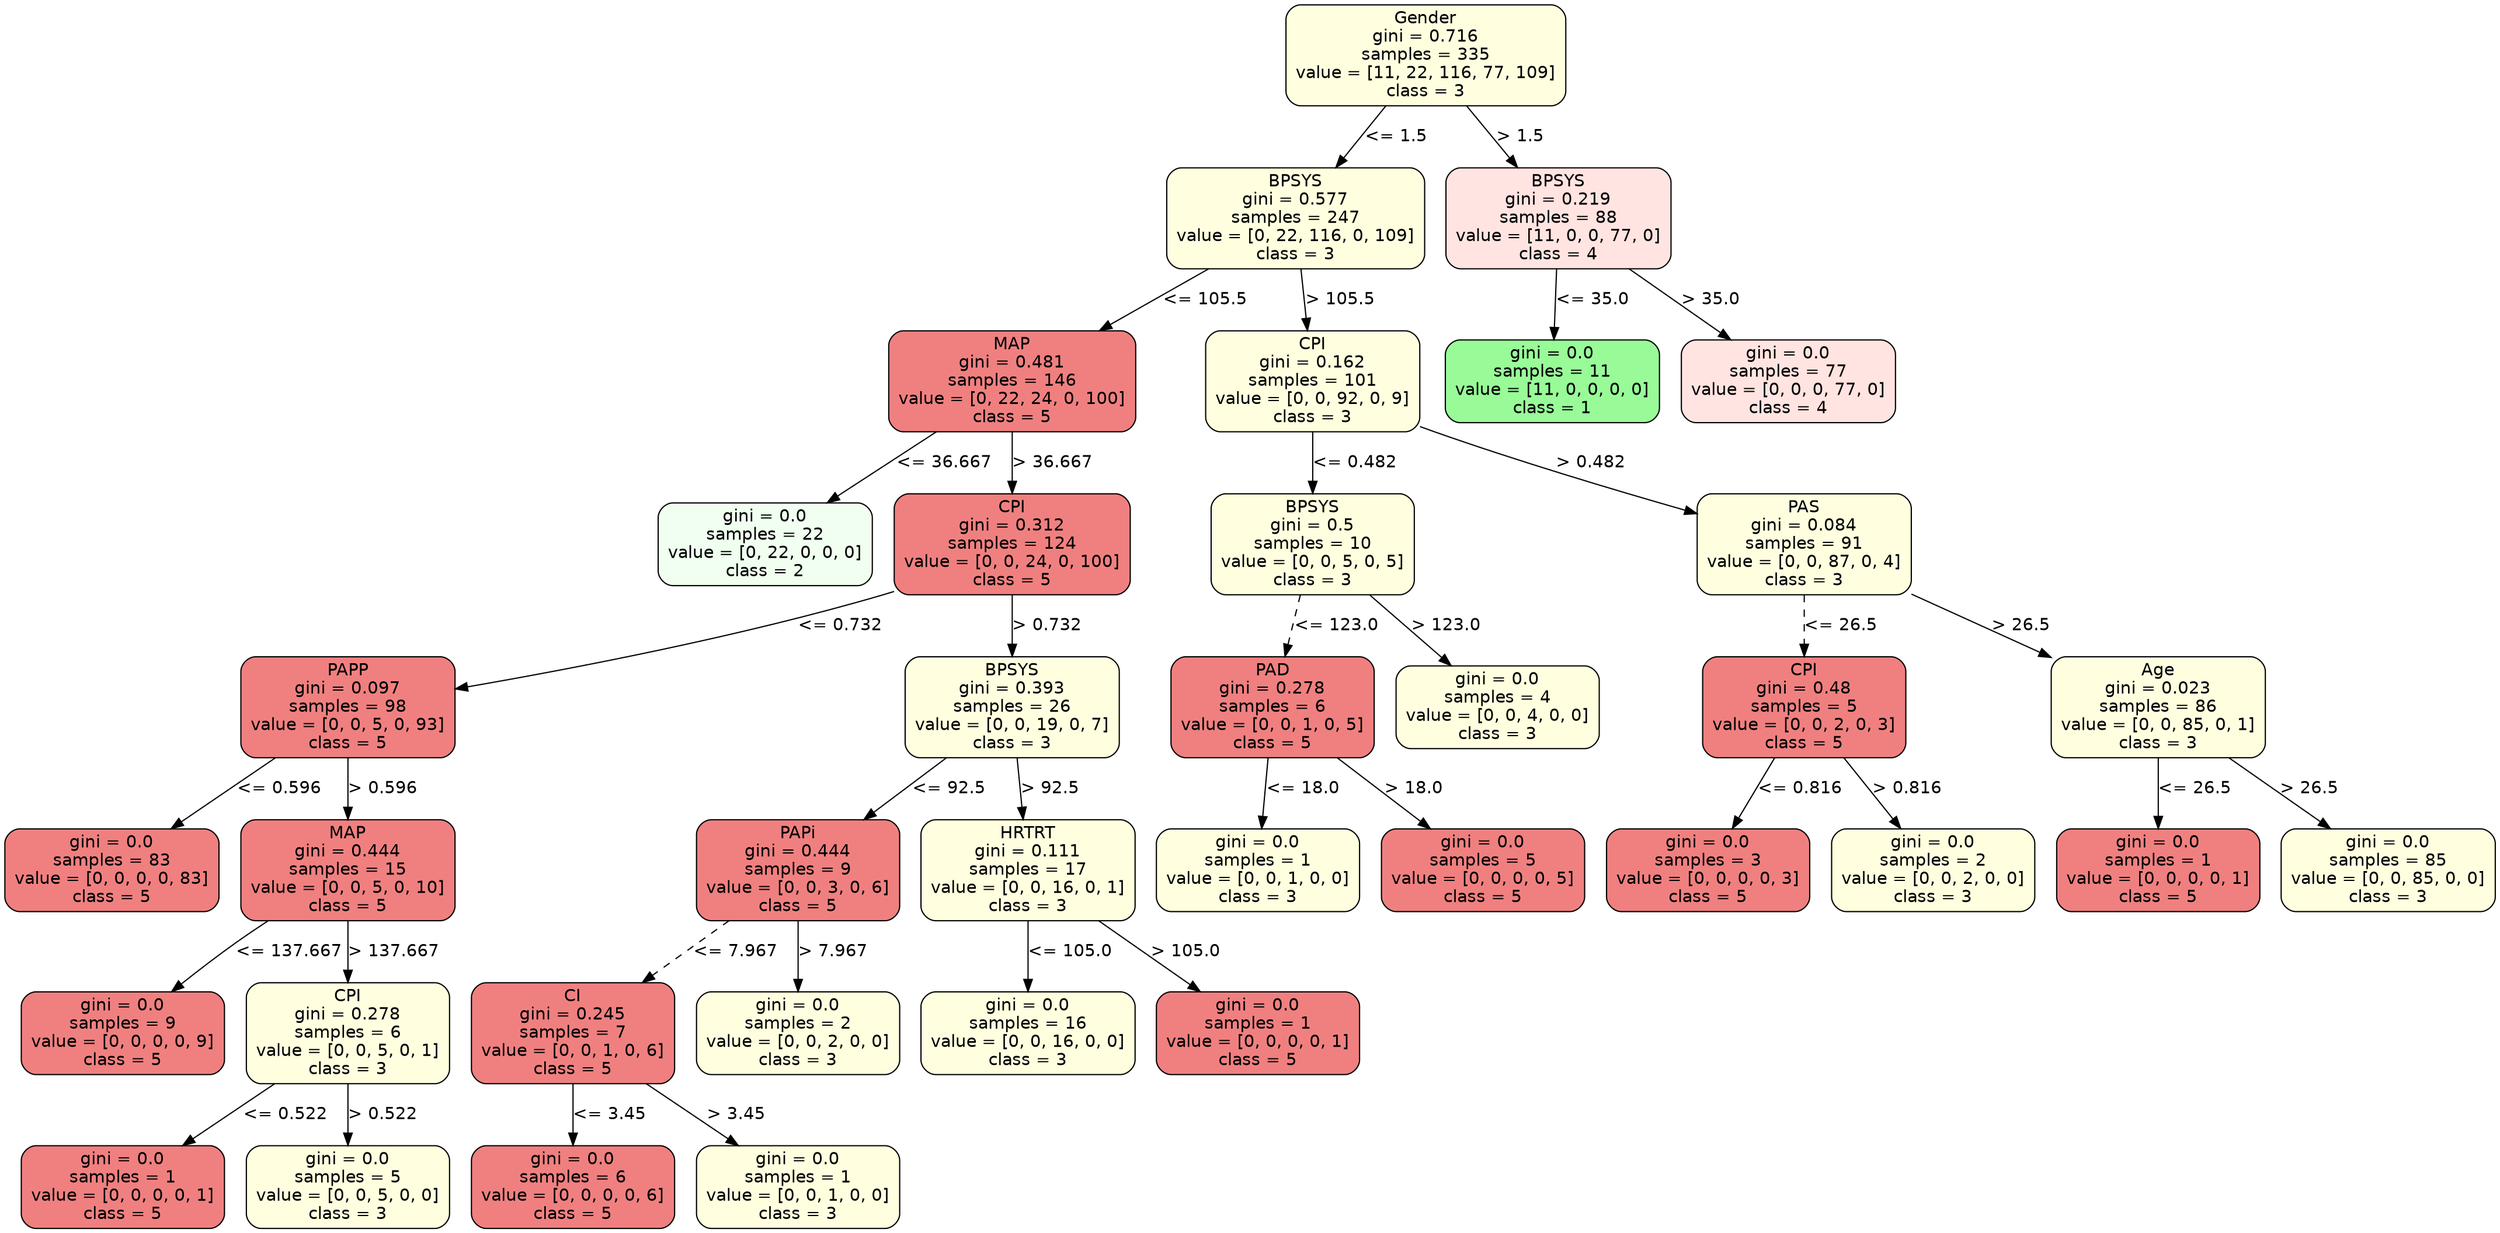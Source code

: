 strict digraph Tree {
	graph [bb="0,0,1746,1006"];
	node [color=black,
		fontname=helvetica,
		label="\N",
		shape=box,
		style="filled, rounded"
	];
	edge [fontname=helvetica];
	0	[fillcolor=lightyellow,
		height=1.1528,
		label="Gender\ngini = 0.716\nsamples = 335\nvalue = [11, 22, 116, 77, 109]\nclass = 3",
		pos="1091.5,964.5",
		width=2.6667];
	1	[fillcolor=lightyellow,
		height=1.1528,
		label="BPSYS\ngini = 0.577\nsamples = 247\nvalue = [0, 22, 116, 0, 109]\nclass = 3",
		pos="1000.5,830.5",
		width=2.4583];
	0 -> 1	[label="<= 1.5",
		labelangle=45,
		labeldistance=2.5,
		lp="1069.5,897.5",
		op="<=",
		param=1.5,
		pos="e,1028.6,872.27 1063.5,922.82 1054.3,909.52 1044,894.6 1034.4,880.74",
		style=solid];
	34	[fillcolor=mistyrose,
		height=1.1528,
		label="BPSYS\ngini = 0.219\nsamples = 88\nvalue = [11, 0, 0, 77, 0]\nclass = 4",
		pos="1184.5,830.5",
		width=2.1528];
	0 -> 34	[label="> 1.5",
		labelangle=-45,
		labeldistance=2.5,
		lp="1157,897.5",
		op=">",
		param=1.5,
		pos="e,1155.8,872.27 1120.2,922.82 1129.5,909.52 1140,894.6 1149.8,880.74",
		style=solid];
	2	[fillcolor=lightcoral,
		height=1.1528,
		label="MAP\ngini = 0.481\nsamples = 146\nvalue = [0, 22, 24, 0, 100]\nclass = 5",
		pos="716.5,696.5",
		width=2.3611];
	1 -> 2	[label="<= 105.5",
		lp="895,763.5",
		op="<=",
		param=105.5,
		pos="e,801.52,737.02 913.36,789 880.87,773.9 843.85,756.69 810.75,741.31",
		style=solid];
	21	[fillcolor=lightyellow,
		height=1.1528,
		label="CPI\ngini = 0.162\nsamples = 101\nvalue = [0, 0, 92, 0, 9]\nclass = 3",
		pos="1012.5,696.5",
		width=2.0417];
	1 -> 21	[label="> 105.5",
		lp="1030.5,763.5",
		op=">",
		param=105.5,
		pos="e,1008.8,738.27 1004.2,788.82 1005.4,776.02 1006.7,761.73 1007.9,748.32",
		style=solid];
	3	[fillcolor=honeydew,
		height=0.94444,
		label="gini = 0.0\nsamples = 22\nvalue = [0, 22, 0, 0, 0]\nclass = 2",
		pos="543.5,562.5",
		width=2.0417];
	2 -> 3	[label="<= 36.667",
		lp="666.5,629.5",
		op="<=",
		param=36.667,
		pos="e,586.79,596.53 663.18,654.82 641.44,638.23 616.4,619.12 594.86,602.69",
		style=solid];
	4	[fillcolor=lightcoral,
		height=1.1528,
		label="CPI\ngini = 0.312\nsamples = 124\nvalue = [0, 0, 24, 0, 100]\nclass = 5",
		pos="716.5,562.5",
		width=2.25];
	2 -> 4	[label="> 36.667",
		lp="743.5,629.5",
		op=">",
		param=36.667,
		pos="e,716.5,604.27 716.5,654.82 716.5,642.02 716.5,627.73 716.5,614.32",
		style=solid];
	5	[fillcolor=lightcoral,
		height=1.1528,
		label="PAPP\ngini = 0.097\nsamples = 98\nvalue = [0, 0, 5, 0, 93]\nclass = 5",
		pos="238.5,428.5",
		width=2.0417];
	4 -> 5	[label="<= 0.732",
		lp="591,495.5",
		op="<=",
		param=0.732,
		pos="e,312.03,442.64 635.43,524.52 632.1,523.29 628.78,522.11 625.5,521 523.09,486.44 401.2,459.93 321.96,444.55",
		style=solid];
	12	[fillcolor=lightyellow,
		height=1.1528,
		label="BPSYS\ngini = 0.393\nsamples = 26\nvalue = [0, 0, 19, 0, 7]\nclass = 3",
		pos="716.5,428.5",
		width=2.0417];
	4 -> 12	[label="> 0.732",
		lp="739.5,495.5",
		op=">",
		param=0.732,
		pos="e,716.5,470.27 716.5,520.82 716.5,508.02 716.5,493.73 716.5,480.32",
		style=solid];
	6	[fillcolor=lightcoral,
		height=0.94444,
		label="gini = 0.0\nsamples = 83\nvalue = [0, 0, 0, 0, 83]\nclass = 5",
		pos="73.5,294.5",
		width=2.0417];
	5 -> 6	[label="<= 0.596",
		lp="189,361.5",
		op="<=",
		param=0.596,
		pos="e,114.79,328.53 187.65,386.82 167,370.3 143.24,351.29 122.75,334.9",
		style=solid];
	7	[fillcolor=lightcoral,
		height=1.1528,
		label="MAP\ngini = 0.444\nsamples = 15\nvalue = [0, 0, 5, 0, 10]\nclass = 5",
		pos="238.5,294.5",
		width=2.0417];
	5 -> 7	[label="> 0.596",
		lp="261.5,361.5",
		op=">",
		param=0.596,
		pos="e,238.5,336.27 238.5,386.82 238.5,374.02 238.5,359.73 238.5,346.32",
		style=solid];
	8	[fillcolor=lightcoral,
		height=0.94444,
		label="gini = 0.0\nsamples = 9\nvalue = [0, 0, 0, 0, 9]\nclass = 5",
		pos="80.5,160.5",
		width=1.9444];
	7 -> 8	[label="<= 137.667",
		lp="199.5,227.5",
		op="<=",
		param=137.667,
		pos="e,117.79,194.83 186.48,252.91 179.06,246.96 171.55,240.87 164.5,235 151.67,224.33 137.97,212.52 125.43,201.54",
		style=solid];
	9	[fillcolor=lightyellow,
		height=1.1528,
		label="CPI\ngini = 0.278\nsamples = 6\nvalue = [0, 0, 5, 0, 1]\nclass = 3",
		pos="238.5,160.5",
		width=1.9444];
	7 -> 9	[label="> 137.667",
		lp="269,227.5",
		op=">",
		param=137.667,
		pos="e,238.5,202.27 238.5,252.82 238.5,240.02 238.5,225.73 238.5,212.32",
		style=solid];
	10	[fillcolor=lightcoral,
		height=0.94444,
		label="gini = 0.0\nsamples = 1\nvalue = [0, 0, 0, 0, 1]\nclass = 5",
		pos="80.5,34",
		width=1.9444];
	9 -> 10	[label="<= 0.522",
		lp="192,93.5",
		op="<=",
		param=0.522,
		pos="e,122.6,68.177 186.76,118.73 168.74,104.53 148.55,88.62 130.65,74.517",
		style=solid];
	11	[fillcolor=lightyellow,
		height=0.94444,
		label="gini = 0.0\nsamples = 5\nvalue = [0, 0, 5, 0, 0]\nclass = 3",
		pos="238.5,34",
		width=1.9444];
	9 -> 11	[label="> 0.522",
		lp="261.5,93.5",
		op=">",
		param=0.522,
		pos="e,238.5,68.379 238.5,118.73 238.5,105.86 238.5,91.597 238.5,78.541",
		style=solid];
	13	[fillcolor=lightcoral,
		height=1.1528,
		label="PAPi\ngini = 0.444\nsamples = 9\nvalue = [0, 0, 3, 0, 6]\nclass = 5",
		pos="554.5,294.5",
		width=1.9444];
	12 -> 13	[label="<= 92.5",
		lp="664,361.5",
		op="<=",
		param=92.5,
		pos="e,604.26,336.05 666.57,386.82 649.4,372.83 630.03,357.04 612.29,342.59",
		style=solid];
	18	[fillcolor=lightyellow,
		height=1.1528,
		label="HRTRT\ngini = 0.111\nsamples = 17\nvalue = [0, 0, 16, 0, 1]\nclass = 3",
		pos="716.5,294.5",
		width=2.0417];
	12 -> 18	[label="> 92.5",
		lp="736,361.5",
		op=">",
		param=92.5,
		pos="e,716.5,336.27 716.5,386.82 716.5,374.02 716.5,359.73 716.5,346.32",
		style=solid];
	14	[fillcolor=lightcoral,
		height=1.1528,
		label="CI\ngini = 0.245\nsamples = 7\nvalue = [0, 0, 1, 0, 6]\nclass = 5",
		pos="396.5,160.5",
		width=1.9444];
	13 -> 14	[label="<= 7.967",
		lp="508,227.5",
		op="<=",
		param=7.967,
		pos="e,445.03,202.05 505.81,252.82 489.06,238.83 470.17,223.04 452.86,208.59",
		style=dashed];
	17	[fillcolor=lightyellow,
		height=0.94444,
		label="gini = 0.0\nsamples = 2\nvalue = [0, 0, 2, 0, 0]\nclass = 3",
		pos="554.5,160.5",
		width=1.9444];
	13 -> 17	[label="> 7.967",
		lp="577.5,227.5",
		op=">",
		param=7.967,
		pos="e,554.5,194.74 554.5,252.82 554.5,237.68 554.5,220.44 554.5,205.05",
		style=solid];
	15	[fillcolor=lightcoral,
		height=0.94444,
		label="gini = 0.0\nsamples = 6\nvalue = [0, 0, 0, 0, 6]\nclass = 5",
		pos="396.5,34",
		width=1.9444];
	14 -> 15	[label="<= 3.45",
		lp="420,93.5",
		op="<=",
		param=3.45,
		pos="e,396.5,68.379 396.5,118.73 396.5,105.86 396.5,91.597 396.5,78.541",
		style=solid];
	16	[fillcolor=lightyellow,
		height=0.94444,
		label="gini = 0.0\nsamples = 1\nvalue = [0, 0, 1, 0, 0]\nclass = 3",
		pos="554.5,34",
		width=1.9444];
	14 -> 16	[label="> 3.45",
		lp="510,93.5",
		op=">",
		param=3.45,
		pos="e,512.4,68.177 448.24,118.73 466.26,104.53 486.45,88.62 504.35,74.517",
		style=solid];
	19	[fillcolor=lightyellow,
		height=0.94444,
		label="gini = 0.0\nsamples = 16\nvalue = [0, 0, 16, 0, 0]\nclass = 3",
		pos="716.5,160.5",
		width=2.0417];
	18 -> 19	[label="<= 105.0",
		lp="744,227.5",
		op="<=",
		param=105.0,
		pos="e,716.5,194.74 716.5,252.82 716.5,237.68 716.5,220.44 716.5,205.05",
		style=solid];
	20	[fillcolor=lightcoral,
		height=0.94444,
		label="gini = 0.0\nsamples = 1\nvalue = [0, 0, 0, 0, 1]\nclass = 5",
		pos="878.5,160.5",
		width=1.9444];
	18 -> 20	[label="> 105.0",
		lp="825.5,227.5",
		op=">",
		param=105.0,
		pos="e,837.96,194.53 766.43,252.82 786.7,236.3 810.03,217.29 830.14,200.9",
		style=solid];
	22	[fillcolor=lightyellow,
		height=1.1528,
		label="BPSYS\ngini = 0.5\nsamples = 10\nvalue = [0, 0, 5, 0, 5]\nclass = 3",
		pos="1012.5,562.5",
		width=1.9444];
	21 -> 22	[label="<= 0.482",
		lp="1040,629.5",
		op="<=",
		param=0.482,
		pos="e,1012.5,604.27 1012.5,654.82 1012.5,642.02 1012.5,627.73 1012.5,614.32",
		style=solid];
	27	[fillcolor=lightyellow,
		height=1.1528,
		label="PAS\ngini = 0.084\nsamples = 91\nvalue = [0, 0, 87, 0, 4]\nclass = 3",
		pos="1286.5,562.5",
		width=2.0417];
	21 -> 27	[label="> 0.482",
		lp="1187.5,629.5",
		op=">",
		param=0.482,
		pos="e,1213,598.91 1086.3,659.94 1089.7,658.27 1093.1,656.62 1096.5,655 1131.6,638.08 1170.4,619.4 1203.7,603.36",
		style=solid];
	23	[fillcolor=lightcoral,
		height=1.1528,
		label="PAD\ngini = 0.278\nsamples = 6\nvalue = [0, 0, 1, 0, 5]\nclass = 5",
		pos="909.5,428.5",
		width=1.9444];
	22 -> 23	[label="<= 123.0",
		lp="992,495.5",
		op="<=",
		param=123.0,
		pos="e,941.32,470.27 980.76,520.82 970.28,507.39 958.52,492.32 947.62,478.35",
		style=dashed];
	26	[fillcolor=lightyellow,
		height=0.94444,
		label="gini = 0.0\nsamples = 4\nvalue = [0, 0, 4, 0, 0]\nclass = 3",
		pos="1067.5,428.5",
		width=1.9444];
	22 -> 26	[label="> 123.0",
		lp="1065.5,495.5",
		op=">",
		param=123.0,
		pos="e,1053.6,462.74 1029.5,520.82 1035.9,505.39 1043.2,487.78 1049.7,472.17",
		style=solid];
	24	[fillcolor=lightyellow,
		height=0.94444,
		label="gini = 0.0\nsamples = 1\nvalue = [0, 0, 1, 0, 0]\nclass = 3",
		pos="878.5,294.5",
		width=1.9444];
	23 -> 24	[label="<= 18.0",
		lp="919,361.5",
		op="<=",
		param=18.0,
		pos="e,886.31,328.74 899.95,386.82 896.36,371.53 892.26,354.11 888.62,338.61",
		style=solid];
	25	[fillcolor=lightcoral,
		height=0.94444,
		label="gini = 0.0\nsamples = 5\nvalue = [0, 0, 0, 0, 5]\nclass = 5",
		pos="1036.5,294.5",
		width=1.9444];
	23 -> 25	[label="> 18.0",
		lp="997,361.5",
		op=">",
		param=18.0,
		pos="e,1004.5,328.74 948.64,386.82 964.19,370.66 982.03,352.11 997.56,335.97",
		style=solid];
	28	[fillcolor=lightcoral,
		height=1.1528,
		label="CPI\ngini = 0.48\nsamples = 5\nvalue = [0, 0, 2, 0, 3]\nclass = 5",
		pos="1286.5,428.5",
		width=1.9444];
	27 -> 28	[label="<= 26.5",
		lp="1310,495.5",
		op="<=",
		param=26.5,
		pos="e,1286.5,470.27 1286.5,520.82 1286.5,508.02 1286.5,493.73 1286.5,480.32",
		style=dashed];
	31	[fillcolor=lightyellow,
		height=1.1528,
		label="Age\ngini = 0.023\nsamples = 86\nvalue = [0, 0, 85, 0, 1]\nclass = 3",
		pos="1510.5,428.5",
		width=2.0417];
	27 -> 31	[label="> 26.5",
		lp="1424,495.5",
		op=">",
		param=26.5,
		pos="e,1441.5,470.15 1355.2,521 1379.7,506.56 1407.5,490.19 1432.7,475.34",
		style=solid];
	29	[fillcolor=lightcoral,
		height=0.94444,
		label="gini = 0.0\nsamples = 3\nvalue = [0, 0, 0, 0, 3]\nclass = 5",
		pos="1194.5,294.5",
		width=1.9444];
	28 -> 29	[label="<= 0.816",
		lp="1271,361.5",
		op="<=",
		param=0.816,
		pos="e,1217.7,328.74 1258.1,386.82 1247.2,371.1 1234.7,353.11 1223.6,337.29",
		style=solid];
	30	[fillcolor=lightyellow,
		height=0.94444,
		label="gini = 0.0\nsamples = 2\nvalue = [0, 0, 2, 0, 0]\nclass = 3",
		pos="1352.5,294.5",
		width=1.9444];
	28 -> 30	[label="> 0.816",
		lp="1343.5,361.5",
		op=">",
		param=0.816,
		pos="e,1335.9,328.74 1306.8,386.82 1314.6,371.24 1323.5,353.45 1331.4,337.73",
		style=solid];
	32	[fillcolor=lightcoral,
		height=0.94444,
		label="gini = 0.0\nsamples = 1\nvalue = [0, 0, 0, 0, 1]\nclass = 5",
		pos="1510.5,294.5",
		width=1.9444];
	31 -> 32	[label="<= 26.5",
		lp="1534,361.5",
		op="<=",
		param=26.5,
		pos="e,1510.5,328.74 1510.5,386.82 1510.5,371.68 1510.5,354.44 1510.5,339.05",
		style=solid];
	33	[fillcolor=lightyellow,
		height=0.94444,
		label="gini = 0.0\nsamples = 85\nvalue = [0, 0, 85, 0, 0]\nclass = 3",
		pos="1672.5,294.5",
		width=2.0417];
	31 -> 33	[label="> 26.5",
		lp="1615,361.5",
		op=">",
		param=26.5,
		pos="e,1632,328.53 1560.4,386.82 1580.7,370.3 1604,351.29 1624.1,334.9",
		style=solid];
	35	[fillcolor=palegreen,
		height=0.94444,
		label="gini = 0.0\nsamples = 11\nvalue = [11, 0, 0, 0, 0]\nclass = 1",
		pos="1179.5,696.5",
		width=2.0417];
	34 -> 35	[label="<= 35.0",
		lp="1206,763.5",
		op="<=",
		param=35.0,
		pos="e,1180.8,730.74 1183,788.82 1182.4,773.68 1181.7,756.44 1181.1,741.05",
		style=solid];
	36	[fillcolor=mistyrose,
		height=0.94444,
		label="gini = 0.0\nsamples = 77\nvalue = [0, 0, 0, 77, 0]\nclass = 4",
		pos="1344.5,696.5",
		width=2.0417];
	34 -> 36	[label="> 35.0",
		lp="1289,763.5",
		op=">",
		param=35.0,
		pos="e,1304.5,730.53 1233.8,788.82 1253.8,772.3 1276.9,753.29 1296.7,736.9",
		style=solid];
}
